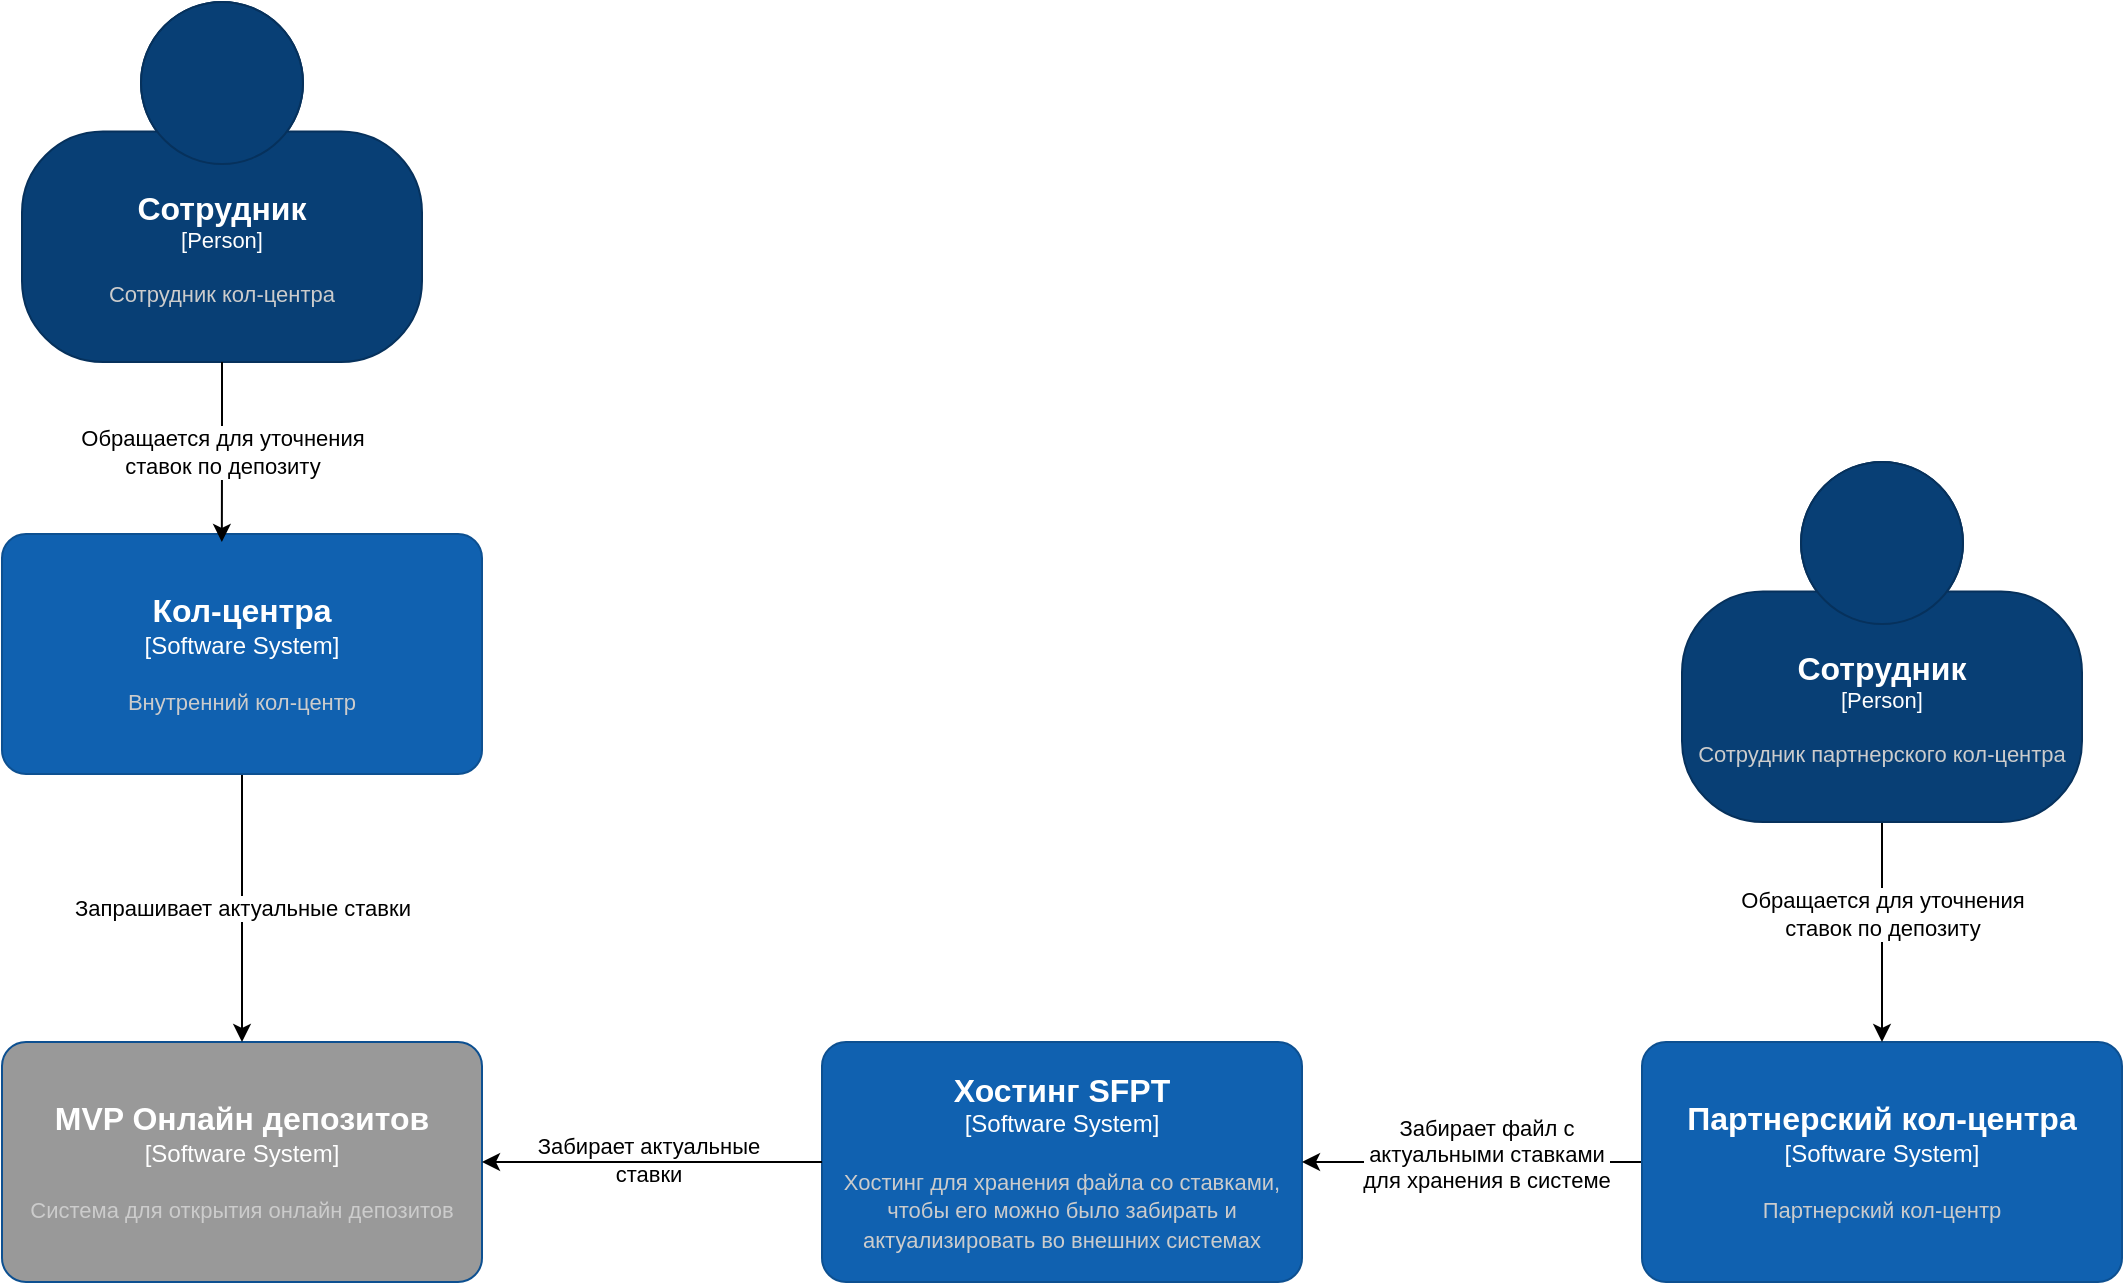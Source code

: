 <mxfile version="26.0.4" pages="3">
  <diagram id="51zmUan4mFf6pz3q3UUt" name="C4-1">
    <mxGraphModel dx="1714" dy="2389" grid="1" gridSize="10" guides="1" tooltips="1" connect="1" arrows="1" fold="1" page="1" pageScale="1" pageWidth="827" pageHeight="1169" math="0" shadow="0">
      <root>
        <mxCell id="0" />
        <mxCell id="1" parent="0" />
        <object placeholders="1" c4Name="MVP Онлайн депозитов" c4Type="Software System" c4Description="Система для открытия онлайн депозитов" label="&lt;font style=&quot;font-size: 16px&quot;&gt;&lt;b&gt;%c4Name%&lt;/b&gt;&lt;/font&gt;&lt;div&gt;[%c4Type%]&lt;/div&gt;&lt;br&gt;&lt;div&gt;&lt;font style=&quot;font-size: 11px&quot;&gt;&lt;font color=&quot;#cccccc&quot;&gt;%c4Description%&lt;/font&gt;&lt;/div&gt;" id="mnx0l-a2shKFe-u0mm0O-7">
          <mxCell style="rounded=1;whiteSpace=wrap;html=1;labelBackgroundColor=none;fillColor=#999999;fontColor=#ffffff;align=center;arcSize=10;strokeColor=#0D5091;metaEdit=1;resizable=0;points=[[0.25,0,0],[0.5,0,0],[0.75,0,0],[1,0.25,0],[1,0.5,0],[1,0.75,0],[0.75,1,0],[0.5,1,0],[0.25,1,0],[0,0.75,0],[0,0.5,0],[0,0.25,0]];" parent="1" vertex="1">
            <mxGeometry x="520" y="-390" width="240" height="120" as="geometry" />
          </mxCell>
        </object>
        <object placeholders="1" c4Name="Сотрудник" c4Type="Person" c4Description="Сотрудник кол-центра" label="&lt;font style=&quot;font-size: 16px&quot;&gt;&lt;b&gt;%c4Name%&lt;/b&gt;&lt;/font&gt;&lt;div&gt;[%c4Type%]&lt;/div&gt;&lt;br&gt;&lt;div&gt;&lt;font style=&quot;font-size: 11px&quot;&gt;&lt;font color=&quot;#cccccc&quot;&gt;%c4Description%&lt;/font&gt;&lt;/div&gt;" id="mnx0l-a2shKFe-u0mm0O-13">
          <mxCell style="html=1;fontSize=11;dashed=0;whiteSpace=wrap;fillColor=#083F75;strokeColor=#06315C;fontColor=#ffffff;shape=mxgraph.c4.person2;align=center;metaEdit=1;points=[[0.5,0,0],[1,0.5,0],[1,0.75,0],[0.75,1,0],[0.5,1,0],[0.25,1,0],[0,0.75,0],[0,0.5,0]];resizable=0;" parent="1" vertex="1">
            <mxGeometry x="530" y="-910" width="200" height="180" as="geometry" />
          </mxCell>
        </object>
        <object placeholders="1" c4Name="Хостинг SFPT" c4Type="Software System" c4Description="Хостинг для хранения файла со ставками, чтобы его можно было забирать и актуализировать во внешних системах" label="&lt;font style=&quot;font-size: 16px&quot;&gt;&lt;b&gt;%c4Name%&lt;/b&gt;&lt;/font&gt;&lt;div&gt;[%c4Type%]&lt;/div&gt;&lt;br&gt;&lt;div&gt;&lt;font style=&quot;font-size: 11px&quot;&gt;&lt;font color=&quot;#cccccc&quot;&gt;%c4Description%&lt;/font&gt;&lt;/div&gt;" id="vwmjVTxcJnwqjbueOu5J-1">
          <mxCell style="rounded=1;whiteSpace=wrap;html=1;labelBackgroundColor=none;fillColor=#1061B0;fontColor=#ffffff;align=center;arcSize=10;strokeColor=#0D5091;metaEdit=1;resizable=0;points=[[0.25,0,0],[0.5,0,0],[0.75,0,0],[1,0.25,0],[1,0.5,0],[1,0.75,0],[0.75,1,0],[0.5,1,0],[0.25,1,0],[0,0.75,0],[0,0.5,0],[0,0.25,0]];" vertex="1" parent="1">
            <mxGeometry x="930" y="-390" width="240" height="120" as="geometry" />
          </mxCell>
        </object>
        <mxCell id="vwmjVTxcJnwqjbueOu5J-4" value="Запрашивает актуальные ставки" style="edgeStyle=orthogonalEdgeStyle;rounded=0;orthogonalLoop=1;jettySize=auto;html=1;" edge="1" parent="1" source="vwmjVTxcJnwqjbueOu5J-2" target="mnx0l-a2shKFe-u0mm0O-7">
          <mxGeometry relative="1" as="geometry" />
        </mxCell>
        <object placeholders="1" c4Name="Кол-центра" c4Type="Software System" c4Description="Внутренний кол-центр" label="&lt;font style=&quot;font-size: 16px&quot;&gt;&lt;b&gt;%c4Name%&lt;/b&gt;&lt;/font&gt;&lt;div&gt;[%c4Type%]&lt;/div&gt;&lt;br&gt;&lt;div&gt;&lt;font style=&quot;font-size: 11px&quot;&gt;&lt;font color=&quot;#cccccc&quot;&gt;%c4Description%&lt;/font&gt;&lt;/div&gt;" id="vwmjVTxcJnwqjbueOu5J-2">
          <mxCell style="rounded=1;whiteSpace=wrap;html=1;labelBackgroundColor=none;fillColor=#1061B0;fontColor=#ffffff;align=center;arcSize=10;strokeColor=#0D5091;metaEdit=1;resizable=0;points=[[0.25,0,0],[0.5,0,0],[0.75,0,0],[1,0.25,0],[1,0.5,0],[1,0.75,0],[0.75,1,0],[0.5,1,0],[0.25,1,0],[0,0.75,0],[0,0.5,0],[0,0.25,0]];" vertex="1" parent="1">
            <mxGeometry x="520" y="-644" width="240" height="120" as="geometry" />
          </mxCell>
        </object>
        <mxCell id="vwmjVTxcJnwqjbueOu5J-3" value="Обращается для уточнения&lt;br&gt;ставок по депозиту" style="edgeStyle=orthogonalEdgeStyle;rounded=0;orthogonalLoop=1;jettySize=auto;html=1;entryX=0.458;entryY=0.033;entryDx=0;entryDy=0;entryPerimeter=0;" edge="1" parent="1" source="mnx0l-a2shKFe-u0mm0O-13" target="vwmjVTxcJnwqjbueOu5J-2">
          <mxGeometry relative="1" as="geometry" />
        </mxCell>
        <mxCell id="vwmjVTxcJnwqjbueOu5J-6" style="edgeStyle=orthogonalEdgeStyle;rounded=0;orthogonalLoop=1;jettySize=auto;html=1;entryX=1;entryY=0.5;entryDx=0;entryDy=0;entryPerimeter=0;" edge="1" parent="1" source="vwmjVTxcJnwqjbueOu5J-1" target="mnx0l-a2shKFe-u0mm0O-7">
          <mxGeometry relative="1" as="geometry" />
        </mxCell>
        <mxCell id="vwmjVTxcJnwqjbueOu5J-7" value="Забирает актуальные&lt;br&gt;ставки" style="edgeLabel;html=1;align=center;verticalAlign=middle;resizable=0;points=[];labelBackgroundColor=none;" vertex="1" connectable="0" parent="vwmjVTxcJnwqjbueOu5J-6">
          <mxGeometry x="0.028" y="-1" relative="1" as="geometry">
            <mxPoint as="offset" />
          </mxGeometry>
        </mxCell>
        <mxCell id="vwmjVTxcJnwqjbueOu5J-9" style="edgeStyle=orthogonalEdgeStyle;rounded=0;orthogonalLoop=1;jettySize=auto;html=1;" edge="1" parent="1" source="vwmjVTxcJnwqjbueOu5J-8" target="vwmjVTxcJnwqjbueOu5J-1">
          <mxGeometry relative="1" as="geometry" />
        </mxCell>
        <mxCell id="vwmjVTxcJnwqjbueOu5J-10" value="Забирает файл с&lt;br&gt;актуальными ставками&lt;br&gt;для хранения в системе" style="edgeLabel;html=1;align=center;verticalAlign=middle;resizable=0;points=[];" vertex="1" connectable="0" parent="vwmjVTxcJnwqjbueOu5J-9">
          <mxGeometry x="-0.075" y="-4" relative="1" as="geometry">
            <mxPoint as="offset" />
          </mxGeometry>
        </mxCell>
        <object placeholders="1" c4Name="Партнерский кол-центра" c4Type="Software System" c4Description="Партнерский кол-центр" label="&lt;font style=&quot;font-size: 16px&quot;&gt;&lt;b&gt;%c4Name%&lt;/b&gt;&lt;/font&gt;&lt;div&gt;[%c4Type%]&lt;/div&gt;&lt;br&gt;&lt;div&gt;&lt;font style=&quot;font-size: 11px&quot;&gt;&lt;font color=&quot;#cccccc&quot;&gt;%c4Description%&lt;/font&gt;&lt;/div&gt;" id="vwmjVTxcJnwqjbueOu5J-8">
          <mxCell style="rounded=1;whiteSpace=wrap;html=1;labelBackgroundColor=none;fillColor=#1061B0;fontColor=#ffffff;align=center;arcSize=10;strokeColor=#0D5091;metaEdit=1;resizable=0;points=[[0.25,0,0],[0.5,0,0],[0.75,0,0],[1,0.25,0],[1,0.5,0],[1,0.75,0],[0.75,1,0],[0.5,1,0],[0.25,1,0],[0,0.75,0],[0,0.5,0],[0,0.25,0]];" vertex="1" parent="1">
            <mxGeometry x="1340" y="-390" width="240" height="120" as="geometry" />
          </mxCell>
        </object>
        <mxCell id="vwmjVTxcJnwqjbueOu5J-12" style="edgeStyle=orthogonalEdgeStyle;rounded=0;orthogonalLoop=1;jettySize=auto;html=1;" edge="1" parent="1" source="vwmjVTxcJnwqjbueOu5J-11" target="vwmjVTxcJnwqjbueOu5J-8">
          <mxGeometry relative="1" as="geometry" />
        </mxCell>
        <mxCell id="vwmjVTxcJnwqjbueOu5J-13" value="Обращается для уточнения&lt;br&gt;ставок по депозиту" style="edgeLabel;html=1;align=center;verticalAlign=middle;resizable=0;points=[];" vertex="1" connectable="0" parent="vwmjVTxcJnwqjbueOu5J-12">
          <mxGeometry x="-0.297" y="-1" relative="1" as="geometry">
            <mxPoint x="1" y="7" as="offset" />
          </mxGeometry>
        </mxCell>
        <object placeholders="1" c4Name="Сотрудник" c4Type="Person" c4Description="Сотрудник партнерского кол-центра" label="&lt;font style=&quot;font-size: 16px&quot;&gt;&lt;b&gt;%c4Name%&lt;/b&gt;&lt;/font&gt;&lt;div&gt;[%c4Type%]&lt;/div&gt;&lt;br&gt;&lt;div&gt;&lt;font style=&quot;font-size: 11px&quot;&gt;&lt;font color=&quot;#cccccc&quot;&gt;%c4Description%&lt;/font&gt;&lt;/div&gt;" id="vwmjVTxcJnwqjbueOu5J-11">
          <mxCell style="html=1;fontSize=11;dashed=0;whiteSpace=wrap;fillColor=#083F75;strokeColor=#06315C;fontColor=#ffffff;shape=mxgraph.c4.person2;align=center;metaEdit=1;points=[[0.5,0,0],[1,0.5,0],[1,0.75,0],[0.75,1,0],[0.5,1,0],[0.25,1,0],[0,0.75,0],[0,0.5,0]];resizable=0;" vertex="1" parent="1">
            <mxGeometry x="1360" y="-680" width="200" height="180" as="geometry" />
          </mxCell>
        </object>
      </root>
    </mxGraphModel>
  </diagram>
  <diagram id="27CiYci_m-JC5yw58xVj" name="C4-2">
    <mxGraphModel dx="2785" dy="883" grid="1" gridSize="10" guides="1" tooltips="1" connect="1" arrows="1" fold="1" page="1" pageScale="1" pageWidth="850" pageHeight="1100" math="0" shadow="0">
      <root>
        <mxCell id="0" />
        <mxCell id="1" parent="0" />
        <mxCell id="ZycbsdyIBxvUmtP-3mF8-3" value="&lt;span style=&quot;color: rgba(0, 0, 0, 0); font-family: monospace; font-size: 0px; text-align: start; background-color: rgb(251, 251, 251);&quot;&gt;%3CmxGraphModel%3E%3Croot%3E%3CmxCell%20id%3D%220%22%2F%3E%3CmxCell%20id%3D%221%22%20parent%3D%220%22%2F%3E%3CmxCell%20id%3D%222%22%20value%3D%22%D0%A0%D0%B0%D0%B1%D0%BE%D1%82%D0%B0%20%D1%81%20%D0%B4%D0%B5%D0%BF%D0%BE%D0%B7%D0%B8%D1%82%D0%B0%D0%BC%D0%B8%26lt%3Bbr%26gt%3B%5BHTTPS%5D%22%20style%3D%22edgeLabel%3Bhtml%3D1%3Balign%3Dcenter%3BverticalAlign%3Dmiddle%3Bresizable%3D0%3Bpoints%3D%5B%5D%3BlabelBackgroundColor%3Dnone%3B%22%20vertex%3D%221%22%20connectable%3D%220%22%20parent%3D%221%22%3E%3CmxGeometry%20x%3D%221013.75%22%20y%3D%22288%22%20as%3D%22geometry%22%2F%3E%3C%2FmxCell%3E%3C%2Froot%3E%3C%2FmxGraphModel%3E&lt;/span&gt;&lt;span style=&quot;color: rgba(0, 0, 0, 0); font-family: monospace; font-size: 0px; text-align: start; background-color: rgb(251, 251, 251);&quot;&gt;%3CmxGraphModel%3E%3Croot%3E%3CmxCell%20id%3D%220%22%2F%3E%3CmxCell%20id%3D%221%22%20parent%3D%220%22%2F%3E%3CmxCell%20id%3D%222%22%20value%3D%22%D0%A0%D0%B0%D0%B1%D0%BE%D1%82%D0%B0%20%D1%81%20%D0%B4%D0%B5%D0%BF%D0%BE%D0%B7%D0%B8%D1%82%D0%B0%D0%BC%D0%B8%26lt%3Bbr%26gt%3B%5BHTTPS%5D%22%20style%3D%22edgeLabel%3Bhtml%3D1%3Balign%3Dcenter%3BverticalAlign%3Dmiddle%3Bresizable%3D0%3Bpoints%3D%5B%5D%3BlabelBackgroundColor%3Dnone%3B%22%20vertex%3D%221%22%20connectable%3D%220%22%20parent%3D%221%22%3E%3CmxGeometry%20x%3D%221013.75%22%20y%3D%22288%22%20as%3D%22geometry%22%2F%3E%3C%2FmxCell%3E%3C%2Froot%3E%3C%2FmxGraphModel%3E&lt;/span&gt;" style="edgeStyle=orthogonalEdgeStyle;rounded=0;orthogonalLoop=1;jettySize=auto;html=1;" edge="1" parent="1" source="ZycbsdyIBxvUmtP-3mF8-1" target="ZycbsdyIBxvUmtP-3mF8-2">
          <mxGeometry relative="1" as="geometry" />
        </mxCell>
        <object placeholders="1" c4Name="Сотрудник" c4Type="Person" c4Description="Сотрудник кол-центра" label="&lt;font style=&quot;font-size: 16px&quot;&gt;&lt;b&gt;%c4Name%&lt;/b&gt;&lt;/font&gt;&lt;div&gt;[%c4Type%]&lt;/div&gt;&lt;br&gt;&lt;div&gt;&lt;font style=&quot;font-size: 11px&quot;&gt;&lt;font color=&quot;#cccccc&quot;&gt;%c4Description%&lt;/font&gt;&lt;/div&gt;" id="ZycbsdyIBxvUmtP-3mF8-1">
          <mxCell style="html=1;fontSize=11;dashed=0;whiteSpace=wrap;fillColor=#083F75;strokeColor=#06315C;fontColor=#ffffff;shape=mxgraph.c4.person2;align=center;metaEdit=1;points=[[0.5,0,0],[1,0.5,0],[1,0.75,0],[0.75,1,0],[0.5,1,0],[0.25,1,0],[0,0.75,0],[0,0.5,0]];resizable=0;" vertex="1" parent="1">
            <mxGeometry x="690" y="1310" width="200" height="180" as="geometry" />
          </mxCell>
        </object>
        <mxCell id="ZycbsdyIBxvUmtP-3mF8-5" style="edgeStyle=orthogonalEdgeStyle;rounded=0;orthogonalLoop=1;jettySize=auto;html=1;" edge="1" parent="1" source="ZycbsdyIBxvUmtP-3mF8-2" target="ZycbsdyIBxvUmtP-3mF8-4">
          <mxGeometry relative="1" as="geometry" />
        </mxCell>
        <object placeholders="1" c4Name="Система кол-центра" c4Type="Container" c4Technology="React.js, Java Spring Boot, PostgreSQL" c4Description="Клиент-серверная система на платформе подрядчика" label="&lt;font style=&quot;font-size: 16px&quot;&gt;&lt;b&gt;%c4Name%&lt;/b&gt;&lt;/font&gt;&lt;div&gt;[%c4Type%:&amp;nbsp;%c4Technology%]&lt;/div&gt;&lt;br&gt;&lt;div&gt;&lt;font style=&quot;font-size: 11px&quot;&gt;&lt;font color=&quot;#E6E6E6&quot;&gt;%c4Description%&lt;/font&gt;&lt;/div&gt;" id="ZycbsdyIBxvUmtP-3mF8-2">
          <mxCell style="shape=mxgraph.c4.webBrowserContainer2;whiteSpace=wrap;html=1;boundedLbl=1;rounded=0;labelBackgroundColor=none;strokeColor=#118ACD;fillColor=#23A2D9;strokeColor=#118ACD;strokeColor2=#0E7DAD;fontSize=12;fontColor=#ffffff;align=center;metaEdit=1;points=[[0.5,0,0],[1,0.25,0],[1,0.5,0],[1,0.75,0],[0.5,1,0],[0,0.75,0],[0,0.5,0],[0,0.25,0]];resizable=0;" vertex="1" parent="1">
            <mxGeometry x="1070" y="1320" width="240" height="160" as="geometry" />
          </mxCell>
        </object>
        <object placeholders="1" c4Name="online-deposite-api" c4Type="Container" c4Technology="Java, SpringBoot" c4Description="Сервис для обработки заявок на депозит:&#xa;- сохраняет заявки на депозит&#xa;- может показывать заявки на депозит сотрудникам&#xa;- хранит ставки на депозит&#xa;- можно загрузить ставки на депозит из excel файла&#xa;- сотрудник может просматривать ставки на депозит" label="&lt;font style=&quot;font-size: 16px&quot;&gt;&lt;b&gt;%c4Name%&lt;/b&gt;&lt;/font&gt;&lt;div&gt;[%c4Type%: %c4Technology%]&lt;/div&gt;&lt;br&gt;&lt;div&gt;&lt;font style=&quot;font-size: 11px&quot;&gt;&lt;font color=&quot;#E6E6E6&quot;&gt;%c4Description%&lt;/font&gt;&lt;/div&gt;" id="ZycbsdyIBxvUmtP-3mF8-4">
          <mxCell style="rounded=1;whiteSpace=wrap;html=1;fontSize=11;labelBackgroundColor=none;fillColor=#999999;fontColor=#ffffff;align=center;arcSize=35;strokeColor=#0E7DAD;metaEdit=1;resizable=1;points=[[0.25,0,0],[0.5,0,0],[0.75,0,0],[1,0.25,0],[1,0.5,0],[1,0.75,0],[0.75,1,0],[0.5,1,0],[0.25,1,0],[0,0.75,0],[0,0.5,0],[0,0.25,0]];imageHeight=30;" vertex="1" parent="1">
            <mxGeometry x="1500" y="1320" width="330" height="160" as="geometry" />
          </mxCell>
        </object>
        <mxCell id="ZycbsdyIBxvUmtP-3mF8-6" value="Уточнение ставки&lt;br&gt;[HTTPS]" style="edgeLabel;html=1;align=center;verticalAlign=middle;resizable=0;points=[];labelBackgroundColor=none;" vertex="1" connectable="0" parent="1">
          <mxGeometry x="980" y="1405" as="geometry">
            <mxPoint y="-5" as="offset" />
          </mxGeometry>
        </mxCell>
        <mxCell id="ZycbsdyIBxvUmtP-3mF8-7" value="Запросы за актуальной ставкой&lt;br&gt;[REST]" style="edgeLabel;html=1;align=center;verticalAlign=middle;resizable=0;points=[];labelBackgroundColor=none;" vertex="1" connectable="0" parent="1">
          <mxGeometry x="1400" y="1400" as="geometry" />
        </mxCell>
        <object placeholders="1" c4Name="Система партнерского кол-центра" c4Type="Container" c4Technology="Неизвестно" c4Description="Система кол-центра партнера" label="&lt;font style=&quot;font-size: 16px&quot;&gt;&lt;b&gt;%c4Name%&lt;/b&gt;&lt;/font&gt;&lt;div&gt;[%c4Type%:&amp;nbsp;%c4Technology%]&lt;/div&gt;&lt;br&gt;&lt;div&gt;&lt;font style=&quot;font-size: 11px&quot;&gt;&lt;font color=&quot;#E6E6E6&quot;&gt;%c4Description%&lt;/font&gt;&lt;/div&gt;" id="ZycbsdyIBxvUmtP-3mF8-8">
          <mxCell style="shape=mxgraph.c4.webBrowserContainer2;whiteSpace=wrap;html=1;boundedLbl=1;rounded=0;labelBackgroundColor=none;strokeColor=#118ACD;fillColor=#999999;strokeColor=#118ACD;strokeColor2=#0E7DAD;fontSize=12;fontColor=#ffffff;align=center;metaEdit=1;points=[[0.5,0,0],[1,0.25,0],[1,0.5,0],[1,0.75,0],[0.5,1,0],[0,0.75,0],[0,0.5,0],[0,0.25,0]];resizable=0;" vertex="1" parent="1">
            <mxGeometry x="2710" y="1320" width="240" height="160" as="geometry" />
          </mxCell>
        </object>
        <mxCell id="ZycbsdyIBxvUmtP-3mF8-11" style="edgeStyle=orthogonalEdgeStyle;rounded=0;orthogonalLoop=1;jettySize=auto;html=1;" edge="1" parent="1" source="ZycbsdyIBxvUmtP-3mF8-9" target="ZycbsdyIBxvUmtP-3mF8-4">
          <mxGeometry relative="1" as="geometry" />
        </mxCell>
        <object placeholders="1" c4Name="sftp-hosting" c4Type="Container" c4Technology="Java, SpringBoot" c4Description="Хостинг sftp предназначеный для распространения файла с актуальными ставками" label="&lt;font style=&quot;font-size: 16px&quot;&gt;&lt;b&gt;%c4Name%&lt;/b&gt;&lt;/font&gt;&lt;div&gt;[%c4Type%: %c4Technology%]&lt;/div&gt;&lt;br&gt;&lt;div&gt;&lt;font style=&quot;font-size: 11px&quot;&gt;&lt;font color=&quot;#E6E6E6&quot;&gt;%c4Description%&lt;/font&gt;&lt;/div&gt;" id="ZycbsdyIBxvUmtP-3mF8-9">
          <mxCell style="rounded=1;whiteSpace=wrap;html=1;fontSize=11;labelBackgroundColor=none;fillColor=#23A2D9;fontColor=#ffffff;align=center;arcSize=35;strokeColor=#0E7DAD;metaEdit=1;resizable=1;points=[[0.25,0,0],[0.5,0,0],[0.75,0,0],[1,0.25,0],[1,0.5,0],[1,0.75,0],[0.75,1,0],[0.5,1,0],[0.25,1,0],[0,0.75,0],[0,0.5,0],[0,0.25,0]];imageHeight=30;" vertex="1" parent="1">
            <mxGeometry x="2090" y="1320" width="330" height="160" as="geometry" />
          </mxCell>
        </object>
        <mxCell id="ZycbsdyIBxvUmtP-3mF8-12" value="Получение актуальной ставки&lt;br&gt;[REST]" style="text;html=1;align=center;verticalAlign=middle;resizable=0;points=[];autosize=1;strokeColor=none;fillColor=none;" vertex="1" parent="1">
          <mxGeometry x="1870" y="1380" width="200" height="40" as="geometry" />
        </mxCell>
        <mxCell id="ZycbsdyIBxvUmtP-3mF8-14" style="edgeStyle=orthogonalEdgeStyle;rounded=0;orthogonalLoop=1;jettySize=auto;html=1;entryX=1;entryY=0.5;entryDx=0;entryDy=0;entryPerimeter=0;" edge="1" parent="1" source="ZycbsdyIBxvUmtP-3mF8-8" target="ZycbsdyIBxvUmtP-3mF8-9">
          <mxGeometry relative="1" as="geometry" />
        </mxCell>
        <mxCell id="ZycbsdyIBxvUmtP-3mF8-15" value="Получени файла со ставкой&lt;br&gt;&amp;nbsp; [SFTP]" style="edgeLabel;html=1;align=center;verticalAlign=middle;resizable=0;points=[];labelBackgroundColor=none;" vertex="1" connectable="0" parent="ZycbsdyIBxvUmtP-3mF8-14">
          <mxGeometry x="-0.106" relative="1" as="geometry">
            <mxPoint as="offset" />
          </mxGeometry>
        </mxCell>
      </root>
    </mxGraphModel>
  </diagram>
  <diagram id="rxLG12fxZDFtJF2zhdCl" name="Roadmap">
    <mxGraphModel dx="5425" dy="3642" grid="1" gridSize="10" guides="1" tooltips="1" connect="1" arrows="1" fold="1" page="1" pageScale="1" pageWidth="850" pageHeight="1100" math="0" shadow="0">
      <root>
        <mxCell id="0" />
        <mxCell id="1" parent="0" />
        <mxCell id="tncXSiF3D50eL0d20h6e-14" value="" style="shape=rect;fillColor=#fff2cc;strokeColor=none;fontSize=24;html=1;whiteSpace=wrap;align=left;verticalAlign=top;spacing=5;rounded=0;" vertex="1" parent="1">
          <mxGeometry x="-2500" y="-530" width="1610" height="180" as="geometry" />
        </mxCell>
        <mxCell id="tncXSiF3D50eL0d20h6e-10" value="" style="shape=rect;fillColor=#fff2cc;strokeColor=none;fontSize=24;html=1;whiteSpace=wrap;align=left;verticalAlign=top;spacing=5;rounded=0;" vertex="1" parent="1">
          <mxGeometry x="-2500" y="-730" width="1610" height="180" as="geometry" />
        </mxCell>
        <mxCell id="tncXSiF3D50eL0d20h6e-1" value="" style="shape=rect;fillColor=#fff2cc;strokeColor=none;fontSize=24;html=1;whiteSpace=wrap;align=left;verticalAlign=top;spacing=5;rounded=0;" vertex="1" parent="1">
          <mxGeometry x="-2500" y="-930" width="1610" height="180" as="geometry" />
        </mxCell>
        <mxCell id="tncXSiF3D50eL0d20h6e-2" value="" style="shape=rect;fillColor=#fff2cc;strokeColor=none;fontSize=24;html=1;whiteSpace=wrap;align=left;verticalAlign=top;spacing=5;rounded=0;" vertex="1" parent="1">
          <mxGeometry x="-2500" y="-1146.8" width="1610" height="196.8" as="geometry" />
        </mxCell>
        <mxCell id="tncXSiF3D50eL0d20h6e-3" value="T1 - Реализация платформы SFTP" style="shape=rect;fillColor=#ffe6cc;strokeColor=#d79b00;fontSize=18;html=1;whiteSpace=wrap;align=left;verticalAlign=top;spacing=5;rounded=0;" vertex="1" parent="1">
          <mxGeometry x="-2480" y="-1120" width="330" height="50" as="geometry" />
        </mxCell>
        <mxCell id="tncXSiF3D50eL0d20h6e-5" value="Сервис раздачи SFTP файлов" style="rounded=0;whiteSpace=wrap;html=1;fillColor=#f5f5f5;fontColor=#333333;strokeColor=#666666;fontSize=18;" vertex="1" parent="1">
          <mxGeometry x="-2630" y="-1146.8" width="120" height="196.8" as="geometry" />
        </mxCell>
        <mxCell id="tncXSiF3D50eL0d20h6e-6" value="Сервис онлайн депозитов" style="rounded=0;whiteSpace=wrap;html=1;fillColor=#f5f5f5;fontColor=#333333;strokeColor=#666666;fontSize=18;" vertex="1" parent="1">
          <mxGeometry x="-2630" y="-930" width="120" height="180" as="geometry" />
        </mxCell>
        <mxCell id="tncXSiF3D50eL0d20h6e-7" value="Q2" style="shape=step;perimeter=stepPerimeter;whiteSpace=wrap;html=1;fixedSize=1;size=10;fillColor=#f5f5f5;strokeColor=#666666;fontSize=18;fontStyle=1;align=center;rounded=0;fontColor=#333333;" vertex="1" parent="1">
          <mxGeometry x="-2500" y="-1240" width="1610" height="74.4" as="geometry" />
        </mxCell>
        <mxCell id="tncXSiF3D50eL0d20h6e-8" value="T5 - Дизайн отображения для сотрудника информации по текущим ставкам" style="shape=rect;fillColor=#ffe6cc;strokeColor=#d79b00;fontSize=18;html=1;whiteSpace=wrap;align=center;verticalAlign=top;spacing=5;rounded=0;" vertex="1" parent="1">
          <mxGeometry x="-2480" y="-720" width="330" height="80" as="geometry" />
        </mxCell>
        <mxCell id="tncXSiF3D50eL0d20h6e-9" value="T4 - Реализовать авторизация для внешних сервисов" style="shape=rect;fillColor=#ffe6cc;strokeColor=#d79b00;fontSize=18;html=1;whiteSpace=wrap;align=center;verticalAlign=top;spacing=5;rounded=0;" vertex="1" parent="1">
          <mxGeometry x="-2480" y="-910" width="330" height="60" as="geometry" />
        </mxCell>
        <mxCell id="tncXSiF3D50eL0d20h6e-11" value="Кол-центр" style="rounded=0;whiteSpace=wrap;html=1;fillColor=#f5f5f5;fontColor=#333333;strokeColor=#666666;fontSize=18;" vertex="1" parent="1">
          <mxGeometry x="-2630" y="-730" width="120" height="180" as="geometry" />
        </mxCell>
        <mxCell id="tncXSiF3D50eL0d20h6e-15" value="Партнерский кол-центр" style="rounded=0;whiteSpace=wrap;html=1;fillColor=#f5f5f5;fontColor=#333333;strokeColor=#666666;fontSize=18;" vertex="1" parent="1">
          <mxGeometry x="-2630" y="-530" width="120" height="180" as="geometry" />
        </mxCell>
        <mxCell id="tncXSiF3D50eL0d20h6e-16" value="T3 - настройка аутентификации по SSH с помощью ключей для партнерского кол-центра" style="shape=rect;fillColor=#ffe6cc;strokeColor=#d79b00;fontSize=18;html=1;whiteSpace=wrap;align=left;verticalAlign=top;spacing=5;rounded=0;" vertex="1" parent="1">
          <mxGeometry x="-1750" y="-1120" width="480" height="50" as="geometry" />
        </mxCell>
        <mxCell id="tncXSiF3D50eL0d20h6e-17" value="T2 - Р&lt;span style=&quot;text-align: center;&quot;&gt;еализация переодической задачи по походу в сервис онлайн депозитов&lt;/span&gt;" style="shape=rect;fillColor=#ffe6cc;strokeColor=#d79b00;fontSize=18;html=1;whiteSpace=wrap;align=left;verticalAlign=top;spacing=5;rounded=0;" vertex="1" parent="1">
          <mxGeometry x="-2150" y="-1040" width="400" height="50" as="geometry" />
        </mxCell>
        <mxCell id="tncXSiF3D50eL0d20h6e-19" value="T5 - Реализация дизайна на фронтенде" style="shape=rect;fillColor=#ffe6cc;strokeColor=#d79b00;fontSize=18;html=1;whiteSpace=wrap;align=center;verticalAlign=top;spacing=5;rounded=0;" vertex="1" parent="1">
          <mxGeometry x="-2140" y="-720" width="330" height="60" as="geometry" />
        </mxCell>
        <mxCell id="tncXSiF3D50eL0d20h6e-20" value="T6 - Реализация получения данных из сервиса онлайн депозитов" style="shape=rect;fillColor=#ffe6cc;strokeColor=#d79b00;fontSize=18;html=1;whiteSpace=wrap;align=center;verticalAlign=top;spacing=5;rounded=0;" vertex="1" parent="1">
          <mxGeometry x="-2140" y="-640" width="330" height="60" as="geometry" />
        </mxCell>
        <mxCell id="tncXSiF3D50eL0d20h6e-21" value="T6 - Реализация получения реальных данных на фронтенде" style="shape=rect;fillColor=#ffe6cc;strokeColor=#d79b00;fontSize=18;html=1;whiteSpace=wrap;align=center;verticalAlign=top;spacing=5;rounded=0;" vertex="1" parent="1">
          <mxGeometry x="-1790" y="-680" width="330" height="60" as="geometry" />
        </mxCell>
        <mxCell id="tncXSiF3D50eL0d20h6e-22" value="T7 -&amp;nbsp;&lt;span style=&quot;background-color: transparent;&quot;&gt;реализация получения данных из файла и их отображения для сотрудников кол-центра&lt;/span&gt;&lt;div&gt;&lt;span style=&quot;background-color: transparent; color: light-dark(rgb(0, 0, 0), rgb(255, 255, 255));&quot;&gt;&lt;br&gt;&lt;/span&gt;&lt;/div&gt;" style="shape=rect;fillColor=#ffe6cc;strokeColor=#d79b00;fontSize=18;html=1;whiteSpace=wrap;align=center;verticalAlign=top;spacing=5;rounded=0;" vertex="1" parent="1">
          <mxGeometry x="-1270" y="-480" width="330" height="80" as="geometry" />
        </mxCell>
      </root>
    </mxGraphModel>
  </diagram>
</mxfile>
